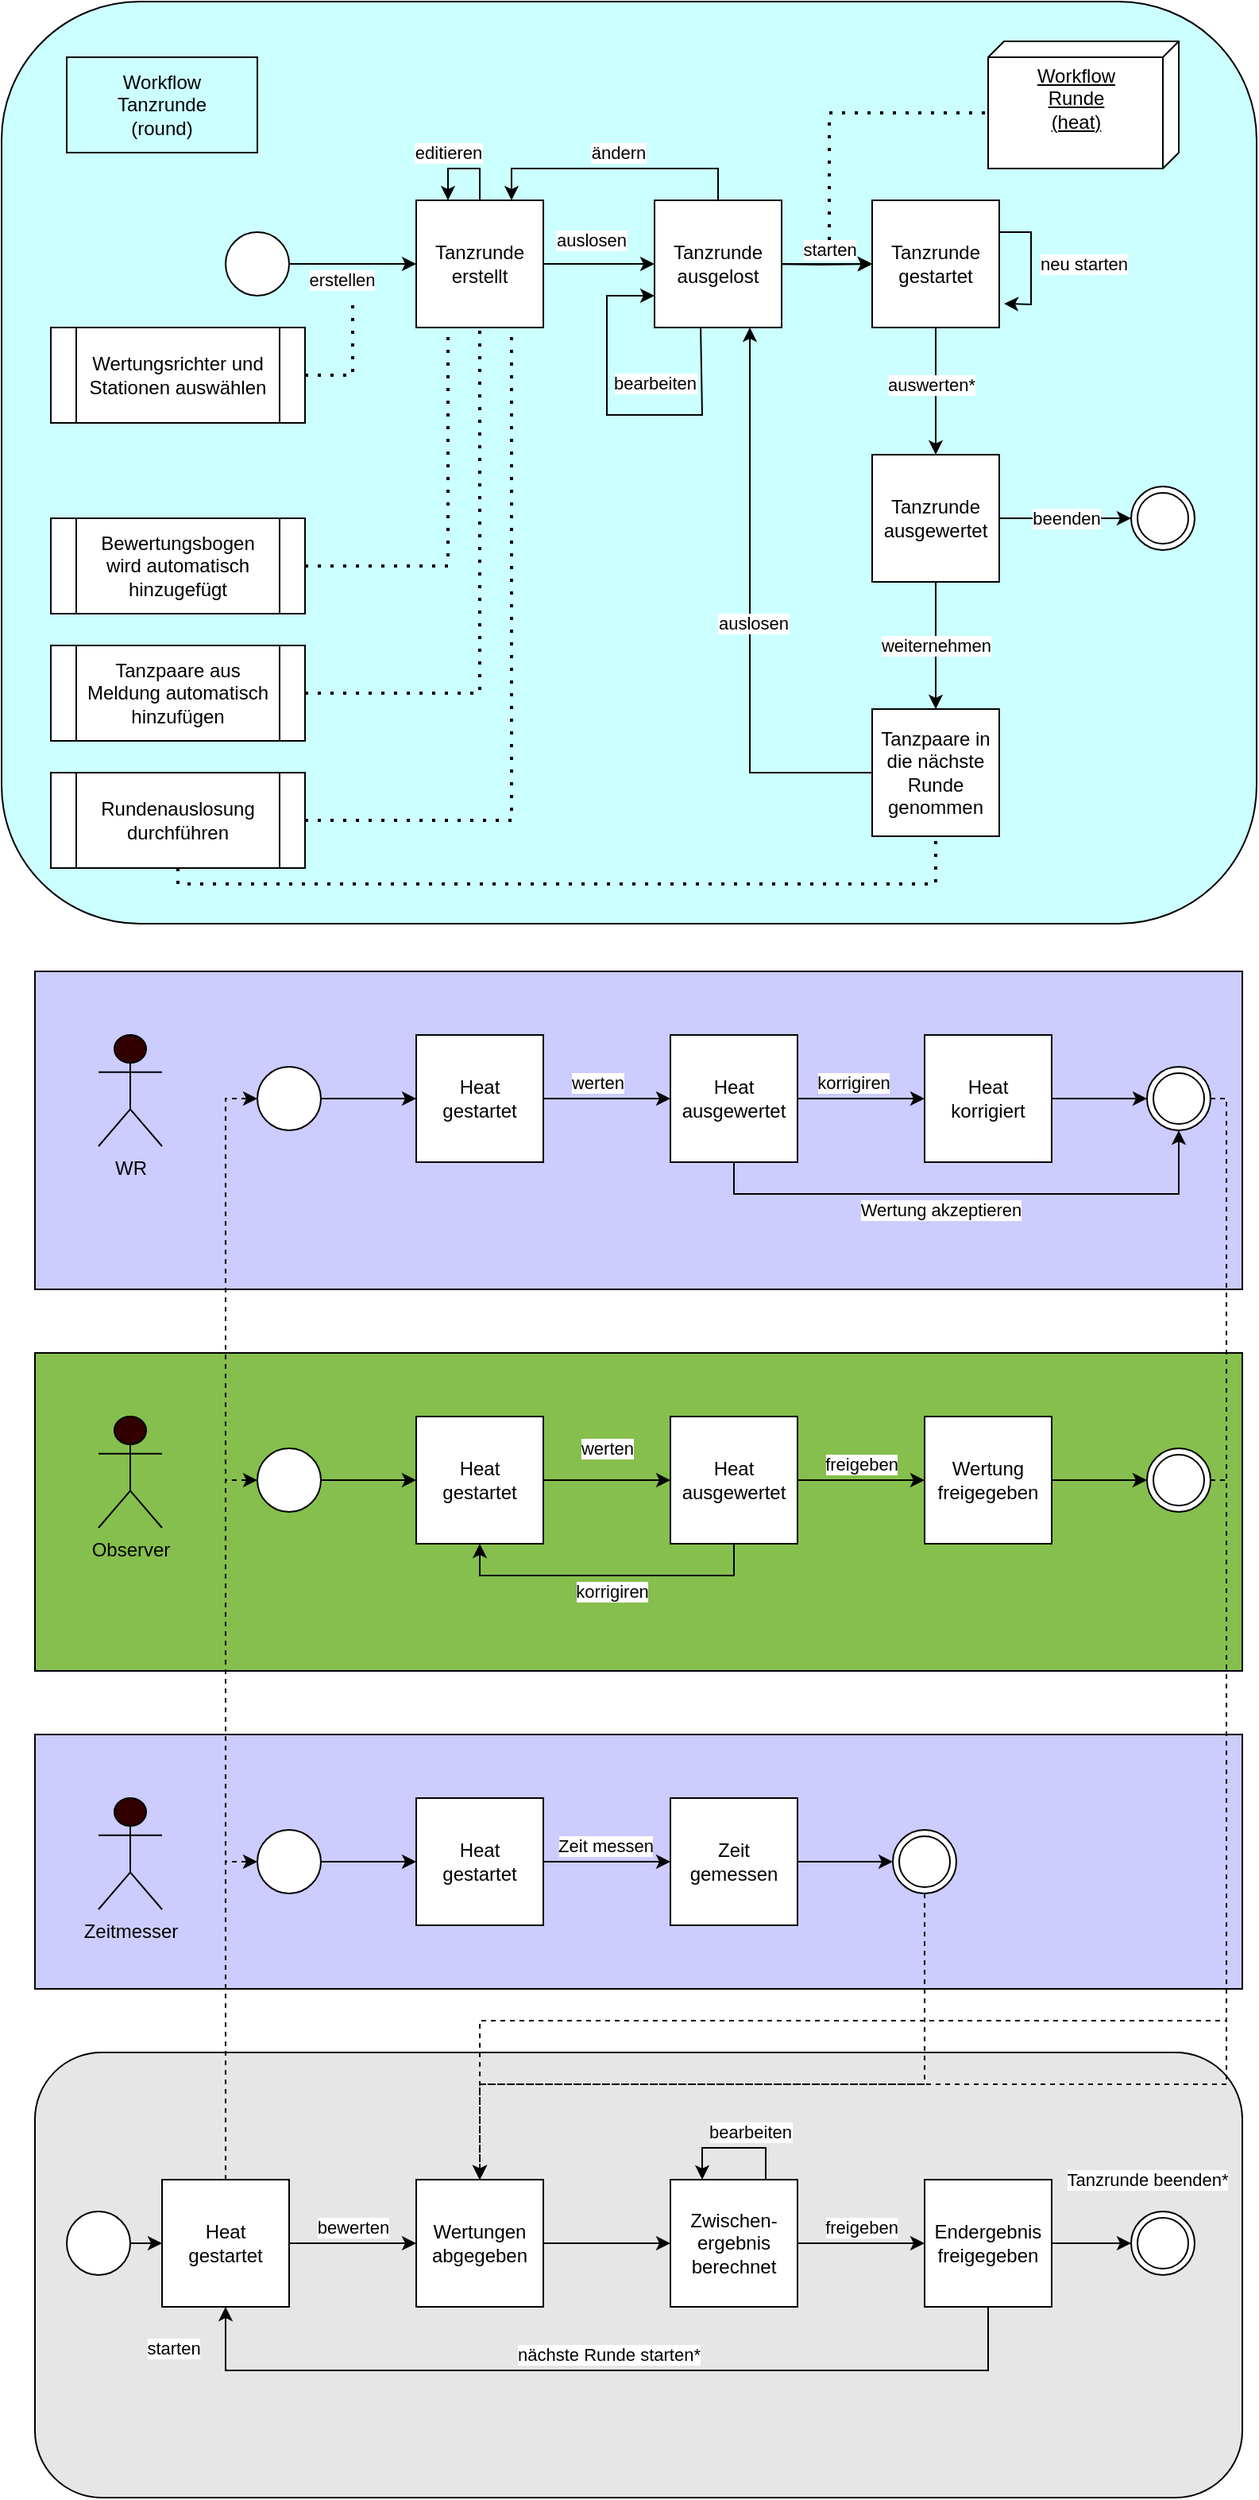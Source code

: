 <mxfile version="20.3.0" type="device"><diagram id="tVPlvjheRqDrj0skuzkD" name="Page-1"><mxGraphModel dx="963" dy="1095" grid="1" gridSize="10" guides="1" tooltips="1" connect="1" arrows="1" fold="1" page="1" pageScale="1" pageWidth="827" pageHeight="1169" math="0" shadow="0"><root><mxCell id="0"/><mxCell id="1" parent="0"/><mxCell id="lDNbNi4RCRkPI3qOzOJR-1" value="" style="rounded=1;whiteSpace=wrap;html=1;fillColor=#CCFFFF;" parent="1" vertex="1"><mxGeometry x="19" y="30" width="790" height="580" as="geometry"/></mxCell><mxCell id="lDNbNi4RCRkPI3qOzOJR-5" value="" style="ellipse;shape=doubleEllipse;whiteSpace=wrap;html=1;aspect=fixed;" parent="1" vertex="1"><mxGeometry x="730" y="335" width="40" height="40" as="geometry"/></mxCell><mxCell id="lDNbNi4RCRkPI3qOzOJR-6" value="" style="ellipse;whiteSpace=wrap;html=1;aspect=fixed;" parent="1" vertex="1"><mxGeometry x="160" y="175" width="40" height="40" as="geometry"/></mxCell><mxCell id="lDNbNi4RCRkPI3qOzOJR-7" value="" style="endArrow=classic;html=1;rounded=0;exitX=1;exitY=0.5;exitDx=0;exitDy=0;entryX=0;entryY=0.5;entryDx=0;entryDy=0;" parent="1" source="lDNbNi4RCRkPI3qOzOJR-6" target="lDNbNi4RCRkPI3qOzOJR-10" edge="1"><mxGeometry width="50" height="50" relative="1" as="geometry"><mxPoint x="540" y="565" as="sourcePoint"/><mxPoint x="180" y="215" as="targetPoint"/></mxGeometry></mxCell><mxCell id="lDNbNi4RCRkPI3qOzOJR-8" value="erstellen" style="edgeLabel;html=1;align=center;verticalAlign=middle;resizable=0;points=[];fillColor=#FFD966;" parent="lDNbNi4RCRkPI3qOzOJR-7" vertex="1" connectable="0"><mxGeometry x="-0.18" relative="1" as="geometry"><mxPoint y="10" as="offset"/></mxGeometry></mxCell><mxCell id="ggQQGwu0JQ97evrcFXxv-4" style="edgeStyle=orthogonalEdgeStyle;rounded=0;orthogonalLoop=1;jettySize=auto;html=1;" edge="1" parent="1" source="lDNbNi4RCRkPI3qOzOJR-10" target="ggQQGwu0JQ97evrcFXxv-2"><mxGeometry relative="1" as="geometry"/></mxCell><mxCell id="ggQQGwu0JQ97evrcFXxv-6" value="auslosen" style="edgeLabel;html=1;align=center;verticalAlign=middle;resizable=0;points=[];" vertex="1" connectable="0" parent="ggQQGwu0JQ97evrcFXxv-4"><mxGeometry x="0.175" y="1" relative="1" as="geometry"><mxPoint x="-11" y="-14" as="offset"/></mxGeometry></mxCell><mxCell id="lDNbNi4RCRkPI3qOzOJR-10" value="Tanzrunde&lt;br&gt;erstellt" style="whiteSpace=wrap;html=1;aspect=fixed;" parent="1" vertex="1"><mxGeometry x="280" y="155" width="80" height="80" as="geometry"/></mxCell><mxCell id="lDNbNi4RCRkPI3qOzOJR-11" style="edgeStyle=orthogonalEdgeStyle;rounded=0;orthogonalLoop=1;jettySize=auto;html=1;entryX=0;entryY=0.5;entryDx=0;entryDy=0;" parent="1" target="lDNbNi4RCRkPI3qOzOJR-15" edge="1"><mxGeometry relative="1" as="geometry"><mxPoint x="500" y="195" as="sourcePoint"/></mxGeometry></mxCell><mxCell id="lDNbNi4RCRkPI3qOzOJR-12" value="starten" style="edgeLabel;html=1;align=center;verticalAlign=middle;resizable=0;points=[];" parent="lDNbNi4RCRkPI3qOzOJR-11" vertex="1" connectable="0"><mxGeometry x="-0.05" y="1" relative="1" as="geometry"><mxPoint x="8" y="-9" as="offset"/></mxGeometry></mxCell><mxCell id="lDNbNi4RCRkPI3qOzOJR-13" style="edgeStyle=orthogonalEdgeStyle;rounded=0;orthogonalLoop=1;jettySize=auto;html=1;exitX=0.5;exitY=1;exitDx=0;exitDy=0;entryX=0.5;entryY=0;entryDx=0;entryDy=0;" parent="1" source="lDNbNi4RCRkPI3qOzOJR-15" target="lDNbNi4RCRkPI3qOzOJR-29" edge="1"><mxGeometry relative="1" as="geometry"><mxPoint x="607" y="315" as="targetPoint"/></mxGeometry></mxCell><mxCell id="lDNbNi4RCRkPI3qOzOJR-14" value="auswerten*" style="edgeLabel;html=1;align=center;verticalAlign=middle;resizable=0;points=[];" parent="lDNbNi4RCRkPI3qOzOJR-13" vertex="1" connectable="0"><mxGeometry x="-0.1" y="-3" relative="1" as="geometry"><mxPoint as="offset"/></mxGeometry></mxCell><mxCell id="lDNbNi4RCRkPI3qOzOJR-15" value="Tanzrunde&lt;br&gt;gestartet" style="whiteSpace=wrap;html=1;aspect=fixed;" parent="1" vertex="1"><mxGeometry x="567" y="155" width="80" height="80" as="geometry"/></mxCell><mxCell id="lDNbNi4RCRkPI3qOzOJR-16" value="Bewertungsbogen&lt;br&gt;wird automatisch hinzugefügt" style="shape=process;whiteSpace=wrap;html=1;backgroundOutline=1;" parent="1" vertex="1"><mxGeometry x="50" y="355" width="160" height="60" as="geometry"/></mxCell><mxCell id="lDNbNi4RCRkPI3qOzOJR-17" value="" style="endArrow=none;dashed=1;html=1;dashPattern=1 3;strokeWidth=2;rounded=0;exitX=1;exitY=0.5;exitDx=0;exitDy=0;edgeStyle=orthogonalEdgeStyle;entryX=0.25;entryY=1;entryDx=0;entryDy=0;" parent="1" source="lDNbNi4RCRkPI3qOzOJR-16" target="lDNbNi4RCRkPI3qOzOJR-10" edge="1"><mxGeometry width="50" height="50" relative="1" as="geometry"><mxPoint x="230" y="375" as="sourcePoint"/><mxPoint x="490" y="265" as="targetPoint"/></mxGeometry></mxCell><mxCell id="lDNbNi4RCRkPI3qOzOJR-18" value="Tanzpaare aus Meldung automatisch hinzufügen" style="shape=process;whiteSpace=wrap;html=1;backgroundOutline=1;" parent="1" vertex="1"><mxGeometry x="50" y="435" width="160" height="60" as="geometry"/></mxCell><mxCell id="lDNbNi4RCRkPI3qOzOJR-19" value="" style="endArrow=none;dashed=1;html=1;dashPattern=1 3;strokeWidth=2;rounded=0;exitX=1;exitY=0.5;exitDx=0;exitDy=0;edgeStyle=orthogonalEdgeStyle;entryX=0.5;entryY=1;entryDx=0;entryDy=0;" parent="1" source="lDNbNi4RCRkPI3qOzOJR-18" target="lDNbNi4RCRkPI3qOzOJR-10" edge="1"><mxGeometry width="50" height="50" relative="1" as="geometry"><mxPoint x="210" y="395" as="sourcePoint"/><mxPoint x="280" y="235" as="targetPoint"/></mxGeometry></mxCell><mxCell id="lDNbNi4RCRkPI3qOzOJR-20" value="Wertungsrichter und Stationen auswählen" style="shape=process;whiteSpace=wrap;html=1;backgroundOutline=1;" parent="1" vertex="1"><mxGeometry x="50" y="235" width="160" height="60" as="geometry"/></mxCell><mxCell id="lDNbNi4RCRkPI3qOzOJR-21" value="" style="endArrow=none;dashed=1;html=1;dashPattern=1 3;strokeWidth=2;rounded=0;exitX=1;exitY=0.5;exitDx=0;exitDy=0;edgeStyle=orthogonalEdgeStyle;" parent="1" source="lDNbNi4RCRkPI3qOzOJR-20" edge="1"><mxGeometry width="50" height="50" relative="1" as="geometry"><mxPoint x="230" y="275" as="sourcePoint"/><mxPoint x="240" y="215" as="targetPoint"/><Array as="points"><mxPoint x="240" y="265"/><mxPoint x="240" y="215"/></Array></mxGeometry></mxCell><mxCell id="lDNbNi4RCRkPI3qOzOJR-22" value="Rundenauslosung durchführen" style="shape=process;whiteSpace=wrap;html=1;backgroundOutline=1;" parent="1" vertex="1"><mxGeometry x="50" y="515" width="160" height="60" as="geometry"/></mxCell><mxCell id="lDNbNi4RCRkPI3qOzOJR-23" value="" style="endArrow=none;dashed=1;html=1;dashPattern=1 3;strokeWidth=2;rounded=0;exitX=1;exitY=0.5;exitDx=0;exitDy=0;edgeStyle=orthogonalEdgeStyle;entryX=0.75;entryY=1;entryDx=0;entryDy=0;" parent="1" source="lDNbNi4RCRkPI3qOzOJR-22" target="lDNbNi4RCRkPI3qOzOJR-10" edge="1"><mxGeometry width="50" height="50" relative="1" as="geometry"><mxPoint x="230" y="545" as="sourcePoint"/><mxPoint x="490" y="315" as="targetPoint"/></mxGeometry></mxCell><mxCell id="lDNbNi4RCRkPI3qOzOJR-26" value="Workflow&lt;br&gt;Runde&lt;br&gt;(heat)" style="verticalAlign=top;align=center;spacingTop=8;spacingLeft=2;spacingRight=12;shape=cube;size=10;direction=south;fontStyle=4;html=1;" parent="1" vertex="1"><mxGeometry x="640" y="55" width="120" height="80" as="geometry"/></mxCell><mxCell id="lDNbNi4RCRkPI3qOzOJR-27" value="weiternehmen" style="edgeStyle=orthogonalEdgeStyle;rounded=0;orthogonalLoop=1;jettySize=auto;html=1;exitX=0.5;exitY=1;exitDx=0;exitDy=0;entryX=0.5;entryY=0;entryDx=0;entryDy=0;" parent="1" source="lDNbNi4RCRkPI3qOzOJR-29" target="lDNbNi4RCRkPI3qOzOJR-33" edge="1"><mxGeometry relative="1" as="geometry"/></mxCell><mxCell id="lDNbNi4RCRkPI3qOzOJR-28" value="beenden" style="edgeStyle=orthogonalEdgeStyle;rounded=0;orthogonalLoop=1;jettySize=auto;html=1;entryX=0;entryY=0.5;entryDx=0;entryDy=0;" parent="1" source="lDNbNi4RCRkPI3qOzOJR-29" target="lDNbNi4RCRkPI3qOzOJR-5" edge="1"><mxGeometry relative="1" as="geometry"/></mxCell><mxCell id="lDNbNi4RCRkPI3qOzOJR-29" value="Tanzrunde&lt;br&gt;ausgewertet" style="whiteSpace=wrap;html=1;aspect=fixed;" parent="1" vertex="1"><mxGeometry x="567" y="315" width="80" height="80" as="geometry"/></mxCell><mxCell id="lDNbNi4RCRkPI3qOzOJR-30" value="" style="endArrow=none;dashed=1;html=1;dashPattern=1 3;strokeWidth=2;rounded=0;edgeStyle=orthogonalEdgeStyle;entryX=0;entryY=0;entryDx=45;entryDy=120;entryPerimeter=0;" parent="1" target="lDNbNi4RCRkPI3qOzOJR-26" edge="1"><mxGeometry width="50" height="50" relative="1" as="geometry"><mxPoint x="540" y="180" as="sourcePoint"/><mxPoint x="767" y="120" as="targetPoint"/><Array as="points"><mxPoint x="540" y="100"/></Array></mxGeometry></mxCell><mxCell id="lDNbNi4RCRkPI3qOzOJR-31" style="edgeStyle=orthogonalEdgeStyle;rounded=0;orthogonalLoop=1;jettySize=auto;html=1;entryX=0.75;entryY=1;entryDx=0;entryDy=0;" parent="1" source="lDNbNi4RCRkPI3qOzOJR-33" target="ggQQGwu0JQ97evrcFXxv-2" edge="1"><mxGeometry relative="1" as="geometry"><mxPoint x="887" y="195" as="targetPoint"/><Array as="points"><mxPoint x="490" y="515"/></Array></mxGeometry></mxCell><mxCell id="lDNbNi4RCRkPI3qOzOJR-32" value="auslosen" style="edgeLabel;html=1;align=center;verticalAlign=middle;resizable=0;points=[];" parent="lDNbNi4RCRkPI3qOzOJR-31" vertex="1" connectable="0"><mxGeometry x="-0.04" y="-2" relative="1" as="geometry"><mxPoint as="offset"/></mxGeometry></mxCell><mxCell id="lDNbNi4RCRkPI3qOzOJR-33" value="Tanzpaare in die nächste Runde genommen" style="whiteSpace=wrap;html=1;aspect=fixed;" parent="1" vertex="1"><mxGeometry x="567" y="475" width="80" height="80" as="geometry"/></mxCell><mxCell id="lDNbNi4RCRkPI3qOzOJR-34" value="" style="endArrow=none;dashed=1;html=1;dashPattern=1 3;strokeWidth=2;rounded=0;exitX=0.5;exitY=1;exitDx=0;exitDy=0;edgeStyle=orthogonalEdgeStyle;entryX=0.5;entryY=1;entryDx=0;entryDy=0;" parent="1" source="lDNbNi4RCRkPI3qOzOJR-22" target="lDNbNi4RCRkPI3qOzOJR-33" edge="1"><mxGeometry width="50" height="50" relative="1" as="geometry"><mxPoint x="210" y="555" as="sourcePoint"/><mxPoint x="350" y="245" as="targetPoint"/></mxGeometry></mxCell><mxCell id="lDNbNi4RCRkPI3qOzOJR-38" value="Workflow&lt;br&gt;Tanzrunde&lt;br&gt;(round)" style="rounded=0;whiteSpace=wrap;html=1;fillColor=#CCFFFF;" parent="1" vertex="1"><mxGeometry x="60" y="65" width="120" height="60" as="geometry"/></mxCell><mxCell id="ggQQGwu0JQ97evrcFXxv-3" value="" style="edgeStyle=orthogonalEdgeStyle;rounded=0;orthogonalLoop=1;jettySize=auto;html=1;exitX=1;exitY=0.5;exitDx=0;exitDy=0;" edge="1" parent="1" source="ggQQGwu0JQ97evrcFXxv-2" target="lDNbNi4RCRkPI3qOzOJR-15"><mxGeometry relative="1" as="geometry"/></mxCell><mxCell id="ggQQGwu0JQ97evrcFXxv-5" value="" style="edgeStyle=orthogonalEdgeStyle;rounded=0;orthogonalLoop=1;jettySize=auto;html=1;" edge="1" parent="1" source="ggQQGwu0JQ97evrcFXxv-2" target="lDNbNi4RCRkPI3qOzOJR-15"><mxGeometry relative="1" as="geometry"/></mxCell><mxCell id="ggQQGwu0JQ97evrcFXxv-11" style="edgeStyle=orthogonalEdgeStyle;rounded=0;orthogonalLoop=1;jettySize=auto;html=1;entryX=0.75;entryY=0;entryDx=0;entryDy=0;exitX=0.5;exitY=0;exitDx=0;exitDy=0;" edge="1" parent="1" source="ggQQGwu0JQ97evrcFXxv-2" target="lDNbNi4RCRkPI3qOzOJR-10"><mxGeometry relative="1" as="geometry"><Array as="points"><mxPoint x="470" y="135"/><mxPoint x="340" y="135"/></Array></mxGeometry></mxCell><mxCell id="ggQQGwu0JQ97evrcFXxv-12" value="ändern" style="edgeLabel;html=1;align=center;verticalAlign=middle;resizable=0;points=[];" vertex="1" connectable="0" parent="ggQQGwu0JQ97evrcFXxv-11"><mxGeometry x="-0.284" y="2" relative="1" as="geometry"><mxPoint x="-22" y="-12" as="offset"/></mxGeometry></mxCell><mxCell id="ggQQGwu0JQ97evrcFXxv-2" value="Tanzrunde&lt;br&gt;ausgelost" style="whiteSpace=wrap;html=1;aspect=fixed;" vertex="1" parent="1"><mxGeometry x="430" y="155" width="80" height="80" as="geometry"/></mxCell><mxCell id="ggQQGwu0JQ97evrcFXxv-9" style="edgeStyle=orthogonalEdgeStyle;rounded=0;orthogonalLoop=1;jettySize=auto;html=1;entryX=0;entryY=0.75;entryDx=0;entryDy=0;exitX=0.363;exitY=1;exitDx=0;exitDy=0;exitPerimeter=0;" edge="1" parent="1" source="ggQQGwu0JQ97evrcFXxv-2" target="ggQQGwu0JQ97evrcFXxv-2"><mxGeometry relative="1" as="geometry"><Array as="points"><mxPoint x="460" y="290"/><mxPoint x="400" y="290"/><mxPoint x="400" y="215"/></Array></mxGeometry></mxCell><mxCell id="ggQQGwu0JQ97evrcFXxv-10" value="bearbeiten" style="edgeLabel;html=1;align=center;verticalAlign=middle;resizable=0;points=[];" vertex="1" connectable="0" parent="ggQQGwu0JQ97evrcFXxv-9"><mxGeometry x="0.044" y="-1" relative="1" as="geometry"><mxPoint x="29" y="-19" as="offset"/></mxGeometry></mxCell><mxCell id="ggQQGwu0JQ97evrcFXxv-13" style="edgeStyle=orthogonalEdgeStyle;rounded=0;orthogonalLoop=1;jettySize=auto;html=1;entryX=0.25;entryY=0;entryDx=0;entryDy=0;" edge="1" parent="1" source="lDNbNi4RCRkPI3qOzOJR-10" target="lDNbNi4RCRkPI3qOzOJR-10"><mxGeometry relative="1" as="geometry"><Array as="points"><mxPoint x="320" y="135"/><mxPoint x="300" y="135"/></Array></mxGeometry></mxCell><mxCell id="ggQQGwu0JQ97evrcFXxv-14" value="editieren" style="edgeLabel;html=1;align=center;verticalAlign=middle;resizable=0;points=[];" vertex="1" connectable="0" parent="ggQQGwu0JQ97evrcFXxv-13"><mxGeometry x="0.167" relative="1" as="geometry"><mxPoint x="-5" y="-10" as="offset"/></mxGeometry></mxCell><mxCell id="ggQQGwu0JQ97evrcFXxv-15" style="edgeStyle=orthogonalEdgeStyle;rounded=0;orthogonalLoop=1;jettySize=auto;html=1;elbow=horizontal;exitX=1;exitY=0.25;exitDx=0;exitDy=0;" edge="1" parent="1" source="lDNbNi4RCRkPI3qOzOJR-15"><mxGeometry relative="1" as="geometry"><mxPoint x="650" y="220" as="targetPoint"/></mxGeometry></mxCell><mxCell id="ggQQGwu0JQ97evrcFXxv-16" value="neu starten" style="edgeLabel;html=1;align=center;verticalAlign=middle;resizable=0;points=[];" vertex="1" connectable="0" parent="ggQQGwu0JQ97evrcFXxv-15"><mxGeometry x="-0.146" relative="1" as="geometry"><mxPoint x="33" y="5" as="offset"/></mxGeometry></mxCell><mxCell id="vbpS4QcYpXokTbBQQOfH-1" value="" style="rounded=0;whiteSpace=wrap;html=1;fillColor=#86BF4D;" vertex="1" parent="1"><mxGeometry x="40" y="880" width="760" height="200" as="geometry"/></mxCell><mxCell id="vbpS4QcYpXokTbBQQOfH-2" value="" style="rounded=1;whiteSpace=wrap;html=1;fillColor=#E6E6E6;" vertex="1" parent="1"><mxGeometry x="40" y="1320" width="760" height="280" as="geometry"/></mxCell><mxCell id="vbpS4QcYpXokTbBQQOfH-3" value="" style="rounded=0;whiteSpace=wrap;html=1;fillColor=#CCCCFF;" vertex="1" parent="1"><mxGeometry x="40" y="1120" width="760" height="160" as="geometry"/></mxCell><mxCell id="vbpS4QcYpXokTbBQQOfH-4" value="" style="rounded=0;whiteSpace=wrap;html=1;fillColor=#CCCCFF;" vertex="1" parent="1"><mxGeometry x="40" y="640" width="760" height="200" as="geometry"/></mxCell><mxCell id="vbpS4QcYpXokTbBQQOfH-5" style="edgeStyle=orthogonalEdgeStyle;rounded=0;orthogonalLoop=1;jettySize=auto;html=1;" edge="1" parent="1" source="vbpS4QcYpXokTbBQQOfH-6" target="vbpS4QcYpXokTbBQQOfH-9"><mxGeometry relative="1" as="geometry"/></mxCell><mxCell id="9A0CaMNDu3dFrpjvADLg-1" value="werten" style="edgeLabel;html=1;align=center;verticalAlign=middle;resizable=0;points=[];" vertex="1" connectable="0" parent="vbpS4QcYpXokTbBQQOfH-5"><mxGeometry x="-0.15" y="1" relative="1" as="geometry"><mxPoint y="-9" as="offset"/></mxGeometry></mxCell><mxCell id="vbpS4QcYpXokTbBQQOfH-6" value="Heat&lt;br&gt;gestartet" style="whiteSpace=wrap;html=1;aspect=fixed;" vertex="1" parent="1"><mxGeometry x="280" y="680" width="80" height="80" as="geometry"/></mxCell><mxCell id="vbpS4QcYpXokTbBQQOfH-7" style="edgeStyle=orthogonalEdgeStyle;rounded=0;orthogonalLoop=1;jettySize=auto;html=1;" edge="1" parent="1" source="vbpS4QcYpXokTbBQQOfH-9" target="vbpS4QcYpXokTbBQQOfH-13"><mxGeometry relative="1" as="geometry"/></mxCell><mxCell id="9A0CaMNDu3dFrpjvADLg-2" value="korrigiren" style="edgeLabel;html=1;align=center;verticalAlign=middle;resizable=0;points=[];" vertex="1" connectable="0" parent="vbpS4QcYpXokTbBQQOfH-7"><mxGeometry x="-0.125" y="-1" relative="1" as="geometry"><mxPoint y="-11" as="offset"/></mxGeometry></mxCell><mxCell id="vbpS4QcYpXokTbBQQOfH-8" style="edgeStyle=orthogonalEdgeStyle;rounded=0;orthogonalLoop=1;jettySize=auto;html=1;entryX=0.5;entryY=1;entryDx=0;entryDy=0;exitX=0.5;exitY=1;exitDx=0;exitDy=0;" edge="1" parent="1" source="vbpS4QcYpXokTbBQQOfH-9" target="vbpS4QcYpXokTbBQQOfH-15"><mxGeometry relative="1" as="geometry"><Array as="points"><mxPoint x="480" y="780"/><mxPoint x="760" y="780"/></Array></mxGeometry></mxCell><mxCell id="9A0CaMNDu3dFrpjvADLg-3" value="Wertung akzeptieren" style="edgeLabel;html=1;align=center;verticalAlign=middle;resizable=0;points=[];" vertex="1" connectable="0" parent="vbpS4QcYpXokTbBQQOfH-8"><mxGeometry x="-0.153" y="3" relative="1" as="geometry"><mxPoint x="6" y="13" as="offset"/></mxGeometry></mxCell><mxCell id="vbpS4QcYpXokTbBQQOfH-9" value="Heat&lt;br&gt;ausgewertet" style="whiteSpace=wrap;html=1;aspect=fixed;" vertex="1" parent="1"><mxGeometry x="440" y="680" width="80" height="80" as="geometry"/></mxCell><mxCell id="vbpS4QcYpXokTbBQQOfH-10" style="edgeStyle=orthogonalEdgeStyle;rounded=0;orthogonalLoop=1;jettySize=auto;html=1;entryX=0;entryY=0.5;entryDx=0;entryDy=0;" edge="1" parent="1" source="vbpS4QcYpXokTbBQQOfH-11" target="vbpS4QcYpXokTbBQQOfH-6"><mxGeometry relative="1" as="geometry"/></mxCell><mxCell id="vbpS4QcYpXokTbBQQOfH-11" value="" style="ellipse;whiteSpace=wrap;html=1;aspect=fixed;" vertex="1" parent="1"><mxGeometry x="180" y="700" width="40" height="40" as="geometry"/></mxCell><mxCell id="vbpS4QcYpXokTbBQQOfH-12" style="edgeStyle=orthogonalEdgeStyle;rounded=0;orthogonalLoop=1;jettySize=auto;html=1;entryX=0;entryY=0.5;entryDx=0;entryDy=0;" edge="1" parent="1" source="vbpS4QcYpXokTbBQQOfH-13" target="vbpS4QcYpXokTbBQQOfH-15"><mxGeometry relative="1" as="geometry"/></mxCell><mxCell id="vbpS4QcYpXokTbBQQOfH-13" value="Heat&lt;br&gt;korrigiert" style="whiteSpace=wrap;html=1;aspect=fixed;" vertex="1" parent="1"><mxGeometry x="600" y="680" width="80" height="80" as="geometry"/></mxCell><mxCell id="vbpS4QcYpXokTbBQQOfH-14" style="edgeStyle=orthogonalEdgeStyle;rounded=0;orthogonalLoop=1;jettySize=auto;html=1;entryX=0.5;entryY=0;entryDx=0;entryDy=0;dashed=1;" edge="1" parent="1" source="vbpS4QcYpXokTbBQQOfH-15" target="vbpS4QcYpXokTbBQQOfH-45"><mxGeometry relative="1" as="geometry"><Array as="points"><mxPoint x="790" y="720"/><mxPoint x="790" y="1300"/><mxPoint x="320" y="1300"/></Array></mxGeometry></mxCell><mxCell id="vbpS4QcYpXokTbBQQOfH-15" value="" style="ellipse;shape=doubleEllipse;whiteSpace=wrap;html=1;aspect=fixed;" vertex="1" parent="1"><mxGeometry x="740" y="700" width="40" height="40" as="geometry"/></mxCell><mxCell id="vbpS4QcYpXokTbBQQOfH-16" style="edgeStyle=orthogonalEdgeStyle;rounded=0;orthogonalLoop=1;jettySize=auto;html=1;entryX=0;entryY=0.5;entryDx=0;entryDy=0;" edge="1" parent="1" source="vbpS4QcYpXokTbBQQOfH-17" target="vbpS4QcYpXokTbBQQOfH-22"><mxGeometry relative="1" as="geometry"/></mxCell><mxCell id="9A0CaMNDu3dFrpjvADLg-4" value="werten" style="edgeLabel;html=1;align=center;verticalAlign=middle;resizable=0;points=[];" vertex="1" connectable="0" parent="vbpS4QcYpXokTbBQQOfH-16"><mxGeometry x="-0.225" y="2" relative="1" as="geometry"><mxPoint x="9" y="-18" as="offset"/></mxGeometry></mxCell><mxCell id="vbpS4QcYpXokTbBQQOfH-17" value="Heat&lt;br&gt;gestartet" style="whiteSpace=wrap;html=1;aspect=fixed;" vertex="1" parent="1"><mxGeometry x="280" y="920" width="80" height="80" as="geometry"/></mxCell><mxCell id="vbpS4QcYpXokTbBQQOfH-18" style="edgeStyle=orthogonalEdgeStyle;rounded=0;orthogonalLoop=1;jettySize=auto;html=1;entryX=0;entryY=0.5;entryDx=0;entryDy=0;" edge="1" parent="1" source="vbpS4QcYpXokTbBQQOfH-19" target="vbpS4QcYpXokTbBQQOfH-17"><mxGeometry relative="1" as="geometry"/></mxCell><mxCell id="vbpS4QcYpXokTbBQQOfH-19" value="" style="ellipse;whiteSpace=wrap;html=1;aspect=fixed;" vertex="1" parent="1"><mxGeometry x="180" y="940" width="40" height="40" as="geometry"/></mxCell><mxCell id="vbpS4QcYpXokTbBQQOfH-20" style="edgeStyle=orthogonalEdgeStyle;rounded=0;orthogonalLoop=1;jettySize=auto;html=1;" edge="1" parent="1" source="vbpS4QcYpXokTbBQQOfH-22" target="vbpS4QcYpXokTbBQQOfH-24"><mxGeometry relative="1" as="geometry"/></mxCell><mxCell id="9A0CaMNDu3dFrpjvADLg-7" value="freigeben" style="edgeLabel;html=1;align=center;verticalAlign=middle;resizable=0;points=[];" vertex="1" connectable="0" parent="vbpS4QcYpXokTbBQQOfH-20"><mxGeometry x="-0.325" y="3" relative="1" as="geometry"><mxPoint x="13" y="-7" as="offset"/></mxGeometry></mxCell><mxCell id="vbpS4QcYpXokTbBQQOfH-21" style="edgeStyle=orthogonalEdgeStyle;rounded=0;orthogonalLoop=1;jettySize=auto;html=1;entryX=0.5;entryY=1;entryDx=0;entryDy=0;exitX=0.5;exitY=1;exitDx=0;exitDy=0;" edge="1" parent="1" source="vbpS4QcYpXokTbBQQOfH-22" target="vbpS4QcYpXokTbBQQOfH-17"><mxGeometry relative="1" as="geometry"/></mxCell><mxCell id="9A0CaMNDu3dFrpjvADLg-5" value="korrigiren" style="edgeLabel;html=1;align=center;verticalAlign=middle;resizable=0;points=[];" vertex="1" connectable="0" parent="vbpS4QcYpXokTbBQQOfH-21"><mxGeometry x="-0.03" y="1" relative="1" as="geometry"><mxPoint y="9" as="offset"/></mxGeometry></mxCell><mxCell id="vbpS4QcYpXokTbBQQOfH-22" value="Heat&lt;br&gt;ausgewertet" style="whiteSpace=wrap;html=1;aspect=fixed;" vertex="1" parent="1"><mxGeometry x="440" y="920" width="80" height="80" as="geometry"/></mxCell><mxCell id="vbpS4QcYpXokTbBQQOfH-23" style="edgeStyle=orthogonalEdgeStyle;rounded=0;orthogonalLoop=1;jettySize=auto;html=1;entryX=0;entryY=0.5;entryDx=0;entryDy=0;" edge="1" parent="1" source="vbpS4QcYpXokTbBQQOfH-24" target="vbpS4QcYpXokTbBQQOfH-26"><mxGeometry relative="1" as="geometry"/></mxCell><mxCell id="vbpS4QcYpXokTbBQQOfH-24" value="Wertung&lt;br&gt;freigegeben" style="whiteSpace=wrap;html=1;aspect=fixed;" vertex="1" parent="1"><mxGeometry x="600" y="920" width="80" height="80" as="geometry"/></mxCell><mxCell id="vbpS4QcYpXokTbBQQOfH-25" style="edgeStyle=orthogonalEdgeStyle;rounded=0;orthogonalLoop=1;jettySize=auto;html=1;entryX=0.5;entryY=0;entryDx=0;entryDy=0;dashed=1;" edge="1" parent="1" source="vbpS4QcYpXokTbBQQOfH-26" target="vbpS4QcYpXokTbBQQOfH-45"><mxGeometry relative="1" as="geometry"><Array as="points"><mxPoint x="790" y="960"/><mxPoint x="790" y="1340"/><mxPoint x="320" y="1340"/></Array></mxGeometry></mxCell><mxCell id="vbpS4QcYpXokTbBQQOfH-26" value="" style="ellipse;shape=doubleEllipse;whiteSpace=wrap;html=1;aspect=fixed;" vertex="1" parent="1"><mxGeometry x="740" y="940" width="40" height="40" as="geometry"/></mxCell><mxCell id="vbpS4QcYpXokTbBQQOfH-27" style="edgeStyle=orthogonalEdgeStyle;rounded=0;orthogonalLoop=1;jettySize=auto;html=1;entryX=0;entryY=0.5;entryDx=0;entryDy=0;" edge="1" parent="1" source="vbpS4QcYpXokTbBQQOfH-28" target="vbpS4QcYpXokTbBQQOfH-30"><mxGeometry relative="1" as="geometry"/></mxCell><mxCell id="vbpS4QcYpXokTbBQQOfH-28" value="" style="ellipse;whiteSpace=wrap;html=1;aspect=fixed;" vertex="1" parent="1"><mxGeometry x="180" y="1180" width="40" height="40" as="geometry"/></mxCell><mxCell id="vbpS4QcYpXokTbBQQOfH-29" style="edgeStyle=orthogonalEdgeStyle;rounded=0;orthogonalLoop=1;jettySize=auto;html=1;entryX=0;entryY=0.5;entryDx=0;entryDy=0;" edge="1" parent="1" source="vbpS4QcYpXokTbBQQOfH-30" target="vbpS4QcYpXokTbBQQOfH-32"><mxGeometry relative="1" as="geometry"/></mxCell><mxCell id="9A0CaMNDu3dFrpjvADLg-6" value="Zeit messen" style="edgeLabel;html=1;align=center;verticalAlign=middle;resizable=0;points=[];" vertex="1" connectable="0" parent="vbpS4QcYpXokTbBQQOfH-29"><mxGeometry x="-0.025" y="1" relative="1" as="geometry"><mxPoint y="-9" as="offset"/></mxGeometry></mxCell><mxCell id="vbpS4QcYpXokTbBQQOfH-30" value="Heat&lt;br&gt;gestartet" style="whiteSpace=wrap;html=1;aspect=fixed;" vertex="1" parent="1"><mxGeometry x="280" y="1160" width="80" height="80" as="geometry"/></mxCell><mxCell id="vbpS4QcYpXokTbBQQOfH-31" style="edgeStyle=orthogonalEdgeStyle;rounded=0;orthogonalLoop=1;jettySize=auto;html=1;entryX=0;entryY=0.5;entryDx=0;entryDy=0;" edge="1" parent="1" source="vbpS4QcYpXokTbBQQOfH-32" target="vbpS4QcYpXokTbBQQOfH-34"><mxGeometry relative="1" as="geometry"/></mxCell><mxCell id="vbpS4QcYpXokTbBQQOfH-32" value="Zeit&lt;br&gt;gemessen" style="whiteSpace=wrap;html=1;aspect=fixed;" vertex="1" parent="1"><mxGeometry x="440" y="1160" width="80" height="80" as="geometry"/></mxCell><mxCell id="vbpS4QcYpXokTbBQQOfH-33" style="edgeStyle=orthogonalEdgeStyle;rounded=0;orthogonalLoop=1;jettySize=auto;html=1;entryX=0.5;entryY=0;entryDx=0;entryDy=0;dashed=1;" edge="1" parent="1" source="vbpS4QcYpXokTbBQQOfH-34" target="vbpS4QcYpXokTbBQQOfH-45"><mxGeometry relative="1" as="geometry"><Array as="points"><mxPoint x="600" y="1340"/><mxPoint x="320" y="1340"/></Array></mxGeometry></mxCell><mxCell id="vbpS4QcYpXokTbBQQOfH-34" value="" style="ellipse;shape=doubleEllipse;whiteSpace=wrap;html=1;aspect=fixed;" vertex="1" parent="1"><mxGeometry x="580" y="1180" width="40" height="40" as="geometry"/></mxCell><mxCell id="vbpS4QcYpXokTbBQQOfH-35" style="edgeStyle=orthogonalEdgeStyle;rounded=0;orthogonalLoop=1;jettySize=auto;html=1;entryX=0;entryY=0.5;entryDx=0;entryDy=0;" edge="1" parent="1" source="vbpS4QcYpXokTbBQQOfH-37" target="vbpS4QcYpXokTbBQQOfH-43"><mxGeometry relative="1" as="geometry"><Array as="points"><mxPoint x="100" y="1450"/></Array></mxGeometry></mxCell><mxCell id="vbpS4QcYpXokTbBQQOfH-36" value="starten" style="edgeLabel;html=1;align=center;verticalAlign=middle;resizable=0;points=[];" vertex="1" connectable="0" parent="vbpS4QcYpXokTbBQQOfH-35"><mxGeometry x="-0.075" y="-3" relative="1" as="geometry"><mxPoint x="17" y="63" as="offset"/></mxGeometry></mxCell><mxCell id="vbpS4QcYpXokTbBQQOfH-37" value="" style="ellipse;whiteSpace=wrap;html=1;aspect=fixed;" vertex="1" parent="1"><mxGeometry x="60" y="1420" width="40" height="40" as="geometry"/></mxCell><mxCell id="vbpS4QcYpXokTbBQQOfH-38" style="edgeStyle=orthogonalEdgeStyle;rounded=0;orthogonalLoop=1;jettySize=auto;html=1;entryX=0;entryY=0.5;entryDx=0;entryDy=0;" edge="1" parent="1" source="vbpS4QcYpXokTbBQQOfH-43" target="vbpS4QcYpXokTbBQQOfH-45"><mxGeometry relative="1" as="geometry"/></mxCell><mxCell id="vbpS4QcYpXokTbBQQOfH-39" value="bewerten" style="edgeLabel;html=1;align=center;verticalAlign=middle;resizable=0;points=[];" vertex="1" connectable="0" parent="vbpS4QcYpXokTbBQQOfH-38"><mxGeometry x="0.125" y="-3" relative="1" as="geometry"><mxPoint x="-5" y="-13" as="offset"/></mxGeometry></mxCell><mxCell id="vbpS4QcYpXokTbBQQOfH-40" style="edgeStyle=orthogonalEdgeStyle;rounded=0;orthogonalLoop=1;jettySize=auto;html=1;entryX=0;entryY=0.5;entryDx=0;entryDy=0;dashed=1;" edge="1" parent="1" source="vbpS4QcYpXokTbBQQOfH-43" target="vbpS4QcYpXokTbBQQOfH-28"><mxGeometry relative="1" as="geometry"/></mxCell><mxCell id="vbpS4QcYpXokTbBQQOfH-41" style="edgeStyle=orthogonalEdgeStyle;rounded=0;orthogonalLoop=1;jettySize=auto;html=1;entryX=0;entryY=0.5;entryDx=0;entryDy=0;dashed=1;" edge="1" parent="1" source="vbpS4QcYpXokTbBQQOfH-43" target="vbpS4QcYpXokTbBQQOfH-19"><mxGeometry relative="1" as="geometry"/></mxCell><mxCell id="vbpS4QcYpXokTbBQQOfH-42" style="edgeStyle=orthogonalEdgeStyle;rounded=0;orthogonalLoop=1;jettySize=auto;html=1;entryX=0;entryY=0.5;entryDx=0;entryDy=0;dashed=1;" edge="1" parent="1" source="vbpS4QcYpXokTbBQQOfH-43" target="vbpS4QcYpXokTbBQQOfH-11"><mxGeometry relative="1" as="geometry"/></mxCell><mxCell id="vbpS4QcYpXokTbBQQOfH-43" value="Heat&lt;br&gt;gestartet" style="whiteSpace=wrap;html=1;aspect=fixed;" vertex="1" parent="1"><mxGeometry x="120" y="1400" width="80" height="80" as="geometry"/></mxCell><mxCell id="vbpS4QcYpXokTbBQQOfH-44" style="edgeStyle=orthogonalEdgeStyle;rounded=0;orthogonalLoop=1;jettySize=auto;html=1;entryX=0;entryY=0.5;entryDx=0;entryDy=0;" edge="1" parent="1" source="vbpS4QcYpXokTbBQQOfH-45" target="vbpS4QcYpXokTbBQQOfH-48"><mxGeometry relative="1" as="geometry"/></mxCell><mxCell id="vbpS4QcYpXokTbBQQOfH-45" value="Wertungen abgegeben" style="whiteSpace=wrap;html=1;aspect=fixed;" vertex="1" parent="1"><mxGeometry x="280" y="1400" width="80" height="80" as="geometry"/></mxCell><mxCell id="vbpS4QcYpXokTbBQQOfH-46" style="edgeStyle=orthogonalEdgeStyle;rounded=0;orthogonalLoop=1;jettySize=auto;html=1;entryX=0;entryY=0.5;entryDx=0;entryDy=0;" edge="1" parent="1" source="vbpS4QcYpXokTbBQQOfH-48" target="vbpS4QcYpXokTbBQQOfH-53"><mxGeometry relative="1" as="geometry"/></mxCell><mxCell id="vbpS4QcYpXokTbBQQOfH-47" value="freigeben" style="edgeLabel;html=1;align=center;verticalAlign=middle;resizable=0;points=[];" vertex="1" connectable="0" parent="vbpS4QcYpXokTbBQQOfH-46"><mxGeometry x="0.125" y="1" relative="1" as="geometry"><mxPoint x="-5" y="-9" as="offset"/></mxGeometry></mxCell><mxCell id="vbpS4QcYpXokTbBQQOfH-48" value="Zwischen-ergebnis berechnet" style="whiteSpace=wrap;html=1;aspect=fixed;" vertex="1" parent="1"><mxGeometry x="440" y="1400" width="80" height="80" as="geometry"/></mxCell><mxCell id="vbpS4QcYpXokTbBQQOfH-49" style="edgeStyle=orthogonalEdgeStyle;rounded=0;orthogonalLoop=1;jettySize=auto;html=1;entryX=0;entryY=0.5;entryDx=0;entryDy=0;exitX=1;exitY=0.5;exitDx=0;exitDy=0;" edge="1" parent="1" source="vbpS4QcYpXokTbBQQOfH-53" target="vbpS4QcYpXokTbBQQOfH-54"><mxGeometry relative="1" as="geometry"><Array as="points"/><mxPoint x="680" y="1770" as="sourcePoint"/></mxGeometry></mxCell><mxCell id="vbpS4QcYpXokTbBQQOfH-50" value="Tanzrunde beenden*" style="edgeLabel;html=1;align=center;verticalAlign=middle;resizable=0;points=[];" vertex="1" connectable="0" parent="vbpS4QcYpXokTbBQQOfH-49"><mxGeometry x="-0.078" y="-1" relative="1" as="geometry"><mxPoint x="37" y="-41" as="offset"/></mxGeometry></mxCell><mxCell id="vbpS4QcYpXokTbBQQOfH-51" style="edgeStyle=orthogonalEdgeStyle;rounded=0;orthogonalLoop=1;jettySize=auto;html=1;exitX=0.5;exitY=1;exitDx=0;exitDy=0;" edge="1" parent="1" source="vbpS4QcYpXokTbBQQOfH-53" target="vbpS4QcYpXokTbBQQOfH-43"><mxGeometry relative="1" as="geometry"><Array as="points"><mxPoint x="640" y="1520"/><mxPoint x="160" y="1520"/></Array><mxPoint x="600" y="1770" as="sourcePoint"/></mxGeometry></mxCell><mxCell id="vbpS4QcYpXokTbBQQOfH-52" value="nächste Runde starten*" style="edgeLabel;html=1;align=center;verticalAlign=middle;resizable=0;points=[];" vertex="1" connectable="0" parent="vbpS4QcYpXokTbBQQOfH-51"><mxGeometry x="-0.241" y="2" relative="1" as="geometry"><mxPoint x="-67" y="-12" as="offset"/></mxGeometry></mxCell><mxCell id="vbpS4QcYpXokTbBQQOfH-53" value="Endergebnis&lt;br&gt;freigegeben" style="whiteSpace=wrap;html=1;aspect=fixed;" vertex="1" parent="1"><mxGeometry x="600" y="1400" width="80" height="80" as="geometry"/></mxCell><mxCell id="vbpS4QcYpXokTbBQQOfH-54" value="" style="ellipse;shape=doubleEllipse;whiteSpace=wrap;html=1;aspect=fixed;" vertex="1" parent="1"><mxGeometry x="730" y="1420" width="40" height="40" as="geometry"/></mxCell><mxCell id="vbpS4QcYpXokTbBQQOfH-55" value="WR" style="shape=umlActor;verticalLabelPosition=bottom;verticalAlign=top;html=1;outlineConnect=0;fillColor=#330000;" vertex="1" parent="1"><mxGeometry x="80" y="680" width="40" height="70" as="geometry"/></mxCell><mxCell id="vbpS4QcYpXokTbBQQOfH-56" value="Observer" style="shape=umlActor;verticalLabelPosition=bottom;verticalAlign=top;html=1;outlineConnect=0;fillColor=#330000;" vertex="1" parent="1"><mxGeometry x="80" y="920" width="40" height="70" as="geometry"/></mxCell><mxCell id="vbpS4QcYpXokTbBQQOfH-57" value="Zeitmesser" style="shape=umlActor;verticalLabelPosition=bottom;verticalAlign=top;html=1;outlineConnect=0;fillColor=#330000;" vertex="1" parent="1"><mxGeometry x="80" y="1160" width="40" height="70" as="geometry"/></mxCell><mxCell id="vbpS4QcYpXokTbBQQOfH-58" value="bearbeiten" style="edgeStyle=orthogonalEdgeStyle;rounded=0;orthogonalLoop=1;jettySize=auto;html=1;exitX=0.75;exitY=0;exitDx=0;exitDy=0;entryX=0.25;entryY=0;entryDx=0;entryDy=0;" edge="1" parent="1" source="vbpS4QcYpXokTbBQQOfH-48" target="vbpS4QcYpXokTbBQQOfH-48"><mxGeometry x="-0.25" y="-10" relative="1" as="geometry"><Array as="points"><mxPoint x="500" y="1380"/><mxPoint x="460" y="1380"/></Array><mxPoint as="offset"/></mxGeometry></mxCell></root></mxGraphModel></diagram></mxfile>
